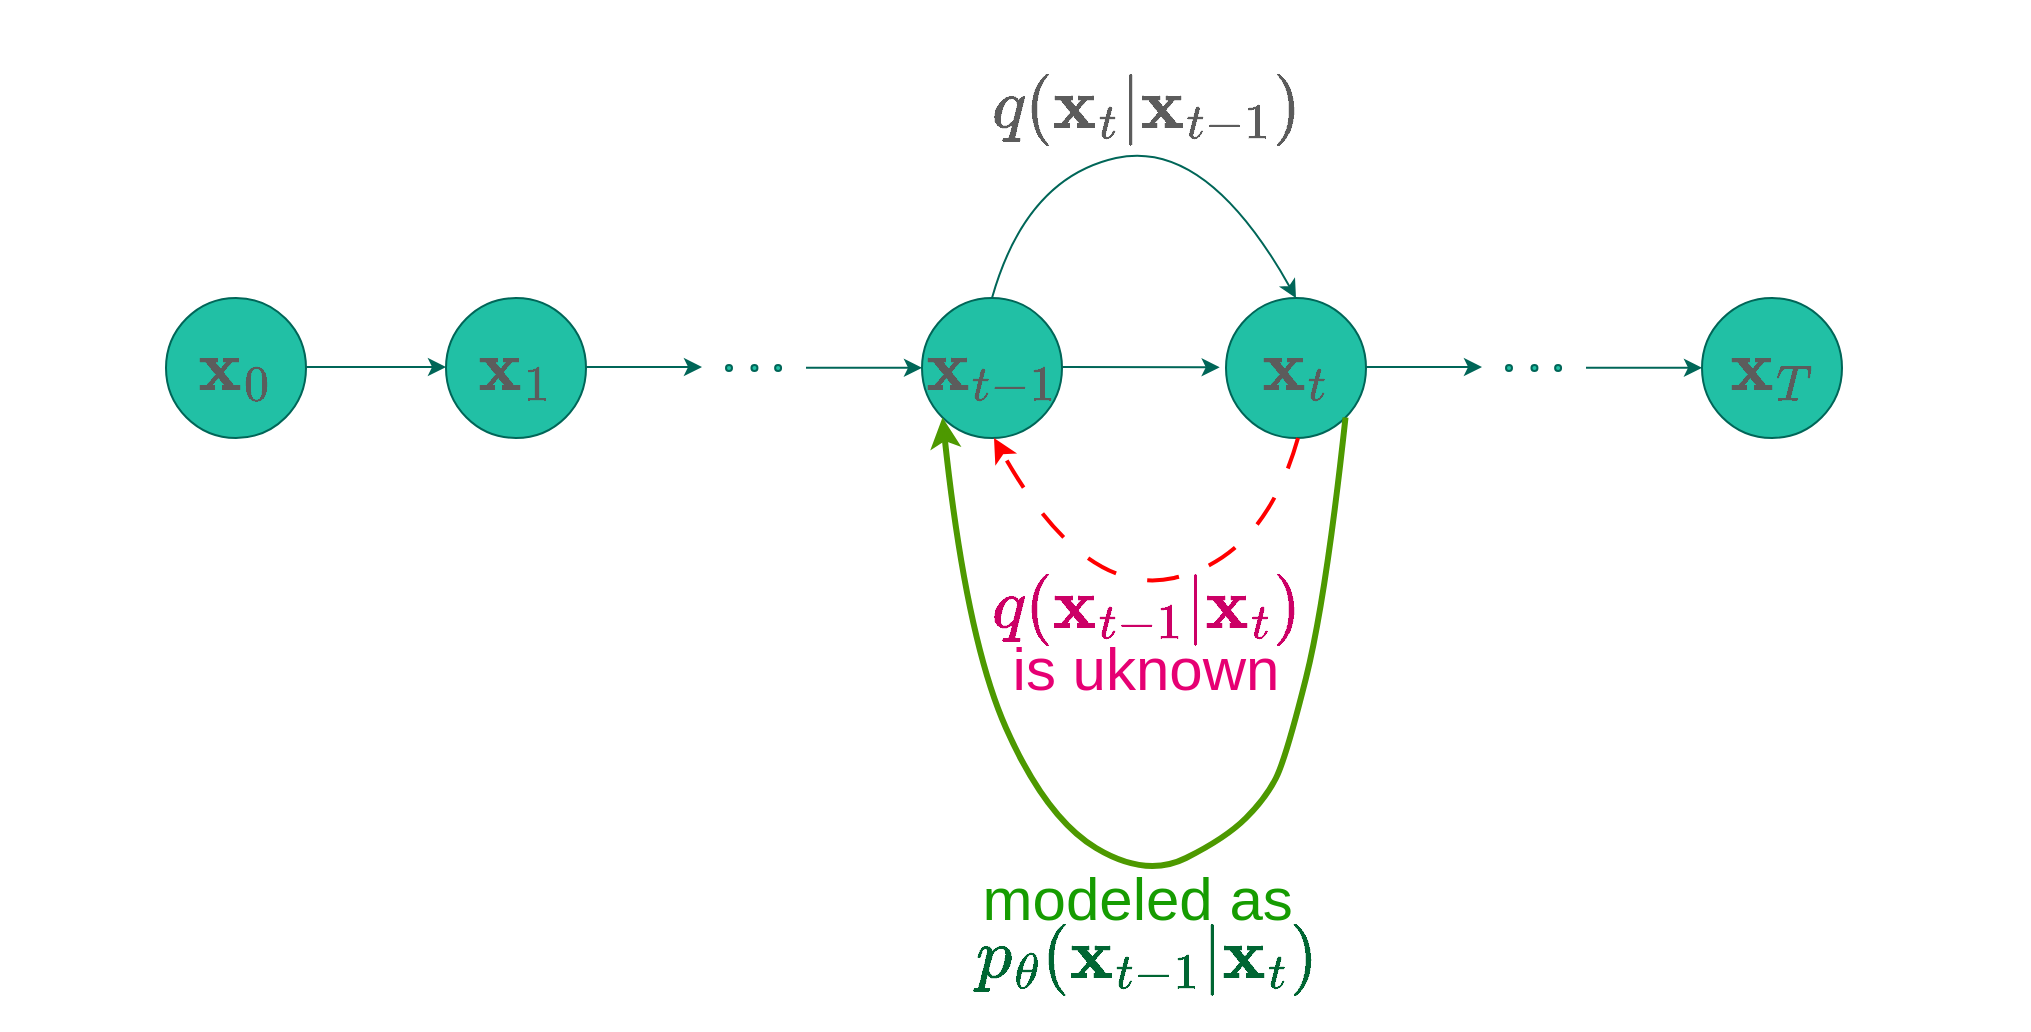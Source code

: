<mxfile version="24.2.8" type="device">
  <diagram name="Page-1" id="di9kM8G4p0a4JoEeV2_Q">
    <mxGraphModel dx="1440" dy="866" grid="1" gridSize="10" guides="1" tooltips="1" connect="1" arrows="1" fold="1" page="1" pageScale="1" pageWidth="850" pageHeight="1100" background="none" math="1" shadow="0">
      <root>
        <mxCell id="0" />
        <mxCell id="1" parent="0" />
        <mxCell id="yMQZBFmg6irm1E2yCBW1-1" value="&lt;font style=&quot;font-size: 30px;&quot;&gt;$$\mathbf{x}_0$$&lt;/font&gt;" style="ellipse;whiteSpace=wrap;html=1;aspect=fixed;labelBackgroundColor=none;fillColor=#21C0A5;strokeColor=#006658;fontColor=#5C5C5C;" vertex="1" parent="1">
          <mxGeometry x="200" y="250" width="70" height="70" as="geometry" />
        </mxCell>
        <mxCell id="yMQZBFmg6irm1E2yCBW1-2" value="&lt;font style=&quot;font-size: 30px;&quot;&gt;$$\mathbf{x}_1$$&lt;/font&gt;" style="ellipse;whiteSpace=wrap;html=1;aspect=fixed;labelBackgroundColor=none;fillColor=#21C0A5;strokeColor=#006658;fontColor=#5C5C5C;" vertex="1" parent="1">
          <mxGeometry x="340" y="250" width="70" height="70" as="geometry" />
        </mxCell>
        <mxCell id="yMQZBFmg6irm1E2yCBW1-3" value="&lt;font style=&quot;font-size: 30px;&quot;&gt;$$\mathbf{x}_{t-1}$$&lt;/font&gt;" style="ellipse;whiteSpace=wrap;html=1;aspect=fixed;labelBackgroundColor=none;fillColor=#21C0A5;strokeColor=#006658;fontColor=#5C5C5C;" vertex="1" parent="1">
          <mxGeometry x="578" y="250" width="70" height="70" as="geometry" />
        </mxCell>
        <mxCell id="yMQZBFmg6irm1E2yCBW1-4" value="" style="endArrow=classic;html=1;rounded=0;labelBackgroundColor=none;strokeColor=#006658;fontColor=default;" edge="1" parent="1">
          <mxGeometry width="50" height="50" relative="1" as="geometry">
            <mxPoint x="270" y="284.5" as="sourcePoint" />
            <mxPoint x="340" y="284.5" as="targetPoint" />
          </mxGeometry>
        </mxCell>
        <mxCell id="yMQZBFmg6irm1E2yCBW1-5" value="" style="endArrow=classic;html=1;rounded=0;labelBackgroundColor=none;strokeColor=#006658;fontColor=default;" edge="1" parent="1">
          <mxGeometry width="50" height="50" relative="1" as="geometry">
            <mxPoint x="410" y="284.5" as="sourcePoint" />
            <mxPoint x="468" y="284.5" as="targetPoint" />
          </mxGeometry>
        </mxCell>
        <mxCell id="yMQZBFmg6irm1E2yCBW1-11" value="" style="group;labelBackgroundColor=none;fontColor=#5C5C5C;" vertex="1" connectable="0" parent="1">
          <mxGeometry x="480" y="283.5" width="30" height="3" as="geometry" />
        </mxCell>
        <mxCell id="yMQZBFmg6irm1E2yCBW1-8" value="" style="ellipse;whiteSpace=wrap;html=1;aspect=fixed;fillColor=#21C0A5;labelBackgroundColor=none;strokeColor=#006658;fontColor=#5C5C5C;" vertex="1" parent="yMQZBFmg6irm1E2yCBW1-11">
          <mxGeometry width="3" height="3" as="geometry" />
        </mxCell>
        <mxCell id="yMQZBFmg6irm1E2yCBW1-9" value="" style="ellipse;whiteSpace=wrap;html=1;aspect=fixed;fillColor=#21C0A5;labelBackgroundColor=none;strokeColor=#006658;fontColor=#5C5C5C;" vertex="1" parent="yMQZBFmg6irm1E2yCBW1-11">
          <mxGeometry x="12.73" width="3" height="3" as="geometry" />
        </mxCell>
        <mxCell id="yMQZBFmg6irm1E2yCBW1-10" value="" style="ellipse;whiteSpace=wrap;html=1;aspect=fixed;fillColor=#21C0A5;labelBackgroundColor=none;strokeColor=#006658;fontColor=#5C5C5C;" vertex="1" parent="yMQZBFmg6irm1E2yCBW1-11">
          <mxGeometry x="24.545" width="3" height="3" as="geometry" />
        </mxCell>
        <mxCell id="yMQZBFmg6irm1E2yCBW1-13" value="" style="endArrow=classic;html=1;rounded=0;labelBackgroundColor=none;strokeColor=#006658;fontColor=default;" edge="1" parent="1">
          <mxGeometry width="50" height="50" relative="1" as="geometry">
            <mxPoint x="520" y="284.88" as="sourcePoint" />
            <mxPoint x="578" y="284.88" as="targetPoint" />
          </mxGeometry>
        </mxCell>
        <mxCell id="yMQZBFmg6irm1E2yCBW1-14" value="&lt;font style=&quot;font-size: 30px;&quot;&gt;$$\mathbf{x}_{t}$$&lt;/font&gt;" style="ellipse;whiteSpace=wrap;html=1;aspect=fixed;labelBackgroundColor=none;fillColor=#21C0A5;strokeColor=#006658;fontColor=#5C5C5C;" vertex="1" parent="1">
          <mxGeometry x="730" y="250" width="70" height="70" as="geometry" />
        </mxCell>
        <mxCell id="yMQZBFmg6irm1E2yCBW1-15" value="" style="endArrow=classic;html=1;rounded=0;entryX=-0.045;entryY=0.495;entryDx=0;entryDy=0;entryPerimeter=0;labelBackgroundColor=none;strokeColor=#006658;fontColor=default;" edge="1" parent="1" target="yMQZBFmg6irm1E2yCBW1-14">
          <mxGeometry width="50" height="50" relative="1" as="geometry">
            <mxPoint x="648" y="284.5" as="sourcePoint" />
            <mxPoint x="706" y="284.5" as="targetPoint" />
          </mxGeometry>
        </mxCell>
        <mxCell id="yMQZBFmg6irm1E2yCBW1-21" value="&lt;font style=&quot;font-size: 30px;&quot;&gt;$$\mathbf{x}_{T}$$&lt;/font&gt;" style="ellipse;whiteSpace=wrap;html=1;aspect=fixed;labelBackgroundColor=none;fillColor=#21C0A5;strokeColor=#006658;fontColor=#5C5C5C;" vertex="1" parent="1">
          <mxGeometry x="968" y="250" width="70" height="70" as="geometry" />
        </mxCell>
        <mxCell id="yMQZBFmg6irm1E2yCBW1-22" value="" style="endArrow=classic;html=1;rounded=0;labelBackgroundColor=none;strokeColor=#006658;fontColor=default;" edge="1" parent="1">
          <mxGeometry width="50" height="50" relative="1" as="geometry">
            <mxPoint x="800" y="284.5" as="sourcePoint" />
            <mxPoint x="858" y="284.5" as="targetPoint" />
          </mxGeometry>
        </mxCell>
        <mxCell id="yMQZBFmg6irm1E2yCBW1-23" value="" style="group;labelBackgroundColor=none;fontColor=#5C5C5C;" vertex="1" connectable="0" parent="1">
          <mxGeometry x="870" y="283.5" width="30" height="3" as="geometry" />
        </mxCell>
        <mxCell id="yMQZBFmg6irm1E2yCBW1-24" value="" style="ellipse;whiteSpace=wrap;html=1;aspect=fixed;fillColor=#21C0A5;labelBackgroundColor=none;strokeColor=#006658;fontColor=#5C5C5C;" vertex="1" parent="yMQZBFmg6irm1E2yCBW1-23">
          <mxGeometry width="3" height="3" as="geometry" />
        </mxCell>
        <mxCell id="yMQZBFmg6irm1E2yCBW1-25" value="" style="ellipse;whiteSpace=wrap;html=1;aspect=fixed;fillColor=#21C0A5;labelBackgroundColor=none;strokeColor=#006658;fontColor=#5C5C5C;" vertex="1" parent="yMQZBFmg6irm1E2yCBW1-23">
          <mxGeometry x="12.73" width="3" height="3" as="geometry" />
        </mxCell>
        <mxCell id="yMQZBFmg6irm1E2yCBW1-26" value="" style="ellipse;whiteSpace=wrap;html=1;aspect=fixed;fillColor=#21C0A5;labelBackgroundColor=none;strokeColor=#006658;fontColor=#5C5C5C;" vertex="1" parent="yMQZBFmg6irm1E2yCBW1-23">
          <mxGeometry x="24.545" width="3" height="3" as="geometry" />
        </mxCell>
        <mxCell id="yMQZBFmg6irm1E2yCBW1-27" value="" style="endArrow=classic;html=1;rounded=0;labelBackgroundColor=none;strokeColor=#006658;fontColor=default;" edge="1" parent="1">
          <mxGeometry width="50" height="50" relative="1" as="geometry">
            <mxPoint x="910" y="284.88" as="sourcePoint" />
            <mxPoint x="968" y="284.88" as="targetPoint" />
          </mxGeometry>
        </mxCell>
        <mxCell id="yMQZBFmg6irm1E2yCBW1-30" value="" style="curved=1;endArrow=classic;html=1;rounded=0;entryX=0.5;entryY=0;entryDx=0;entryDy=0;exitX=0.5;exitY=0;exitDx=0;exitDy=0;labelBackgroundColor=none;strokeColor=#006658;fontColor=default;" edge="1" parent="1" source="yMQZBFmg6irm1E2yCBW1-3" target="yMQZBFmg6irm1E2yCBW1-14">
          <mxGeometry width="50" height="50" relative="1" as="geometry">
            <mxPoint x="640" y="240" as="sourcePoint" />
            <mxPoint x="690" y="190" as="targetPoint" />
            <Array as="points">
              <mxPoint x="630" y="190" />
              <mxPoint x="720" y="170" />
            </Array>
          </mxGeometry>
        </mxCell>
        <mxCell id="yMQZBFmg6irm1E2yCBW1-32" value="&lt;font style=&quot;font-size: 30px;&quot;&gt;$$q(\mathbf{x}_t | \mathbf{x}_{t-1})$$&lt;/font&gt;" style="text;html=1;align=center;verticalAlign=middle;whiteSpace=wrap;rounded=0;labelBackgroundColor=none;fontColor=#5C5C5C;" vertex="1" parent="1">
          <mxGeometry x="660" y="140" width="60" height="30" as="geometry" />
        </mxCell>
        <mxCell id="yMQZBFmg6irm1E2yCBW1-33" value="" style="curved=1;endArrow=classic;html=1;rounded=0;entryX=0.5;entryY=0;entryDx=0;entryDy=0;exitX=0.5;exitY=0;exitDx=0;exitDy=0;fillColor=#d80073;strokeColor=#FF0000;strokeWidth=2;dashed=1;dashPattern=8 8;" edge="1" parent="1">
          <mxGeometry width="50" height="50" relative="1" as="geometry">
            <mxPoint x="766" y="320" as="sourcePoint" />
            <mxPoint x="614" y="320" as="targetPoint" />
            <Array as="points">
              <mxPoint x="749" y="380" />
              <mxPoint x="659" y="400" />
            </Array>
          </mxGeometry>
        </mxCell>
        <mxCell id="yMQZBFmg6irm1E2yCBW1-34" value="&lt;font color=&quot;#cc0066&quot; style=&quot;font-size: 30px;&quot;&gt;$$q(\mathbf{x}_{t-1} | \mathbf{x}_{t})$$&lt;/font&gt;" style="text;html=1;align=center;verticalAlign=middle;whiteSpace=wrap;rounded=0;labelBackgroundColor=none;fontColor=#5C5C5C;" vertex="1" parent="1">
          <mxGeometry x="630" y="390" width="120" height="30" as="geometry" />
        </mxCell>
        <mxCell id="yMQZBFmg6irm1E2yCBW1-35" value="&lt;font color=&quot;#e60073&quot; style=&quot;font-size: 30px;&quot;&gt;is uknown&lt;/font&gt;" style="text;html=1;align=center;verticalAlign=middle;whiteSpace=wrap;rounded=0;fontColor=#5C5C5C;" vertex="1" parent="1">
          <mxGeometry x="600" y="420" width="180" height="30" as="geometry" />
        </mxCell>
        <mxCell id="yMQZBFmg6irm1E2yCBW1-36" value="" style="curved=1;endArrow=classic;html=1;rounded=0;exitX=1;exitY=1;exitDx=0;exitDy=0;entryX=0;entryY=1;entryDx=0;entryDy=0;fillColor=#60a917;strokeColor=#4D9900;strokeWidth=3;" edge="1" parent="1" source="yMQZBFmg6irm1E2yCBW1-14" target="yMQZBFmg6irm1E2yCBW1-3">
          <mxGeometry width="50" height="50" relative="1" as="geometry">
            <mxPoint x="772" y="320" as="sourcePoint" />
            <mxPoint x="620" y="320" as="targetPoint" />
            <Array as="points">
              <mxPoint x="780" y="400" />
              <mxPoint x="760" y="480" />
              <mxPoint x="750" y="500" />
              <mxPoint x="730" y="520" />
              <mxPoint x="690" y="540" />
              <mxPoint x="640" y="510" />
              <mxPoint x="600" y="420" />
            </Array>
          </mxGeometry>
        </mxCell>
        <mxCell id="yMQZBFmg6irm1E2yCBW1-37" value="&lt;font color=&quot;#169c01&quot; style=&quot;font-size: 30px;&quot;&gt;modeled as&amp;nbsp;&lt;/font&gt;" style="text;html=1;align=center;verticalAlign=middle;whiteSpace=wrap;rounded=0;fontColor=#5C5C5C;" vertex="1" parent="1">
          <mxGeometry x="600" y="535" width="180" height="30" as="geometry" />
        </mxCell>
        <mxCell id="yMQZBFmg6irm1E2yCBW1-38" value="&lt;font color=&quot;#006633&quot; style=&quot;font-size: 30px;&quot;&gt;$$p_\theta(\mathbf{x}_{t-1} | \mathbf{x}_{t})$$&lt;/font&gt;" style="text;html=1;align=center;verticalAlign=middle;whiteSpace=wrap;rounded=0;labelBackgroundColor=none;fontColor=#5C5C5C;" vertex="1" parent="1">
          <mxGeometry x="630" y="565" width="120" height="30" as="geometry" />
        </mxCell>
      </root>
    </mxGraphModel>
  </diagram>
</mxfile>
